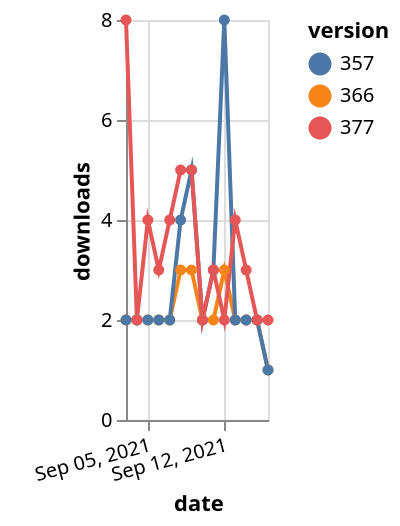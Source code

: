 {"$schema": "https://vega.github.io/schema/vega-lite/v5.json", "description": "A simple bar chart with embedded data.", "data": {"values": [{"date": "2021-09-03", "total": 2376, "delta": 2, "version": "366"}, {"date": "2021-09-04", "total": 2378, "delta": 2, "version": "366"}, {"date": "2021-09-05", "total": 2380, "delta": 2, "version": "366"}, {"date": "2021-09-06", "total": 2382, "delta": 2, "version": "366"}, {"date": "2021-09-07", "total": 2384, "delta": 2, "version": "366"}, {"date": "2021-09-08", "total": 2387, "delta": 3, "version": "366"}, {"date": "2021-09-09", "total": 2390, "delta": 3, "version": "366"}, {"date": "2021-09-10", "total": 2392, "delta": 2, "version": "366"}, {"date": "2021-09-11", "total": 2394, "delta": 2, "version": "366"}, {"date": "2021-09-12", "total": 2397, "delta": 3, "version": "366"}, {"date": "2021-09-13", "total": 2399, "delta": 2, "version": "366"}, {"date": "2021-09-14", "total": 2401, "delta": 2, "version": "366"}, {"date": "2021-09-15", "total": 2403, "delta": 2, "version": "366"}, {"date": "2021-09-16", "total": 2404, "delta": 1, "version": "366"}, {"date": "2021-09-03", "total": 3424, "delta": 2, "version": "357"}, {"date": "2021-09-04", "total": 3426, "delta": 2, "version": "357"}, {"date": "2021-09-05", "total": 3428, "delta": 2, "version": "357"}, {"date": "2021-09-06", "total": 3430, "delta": 2, "version": "357"}, {"date": "2021-09-07", "total": 3432, "delta": 2, "version": "357"}, {"date": "2021-09-08", "total": 3436, "delta": 4, "version": "357"}, {"date": "2021-09-09", "total": 3441, "delta": 5, "version": "357"}, {"date": "2021-09-10", "total": 3443, "delta": 2, "version": "357"}, {"date": "2021-09-11", "total": 3446, "delta": 3, "version": "357"}, {"date": "2021-09-12", "total": 3454, "delta": 8, "version": "357"}, {"date": "2021-09-13", "total": 3456, "delta": 2, "version": "357"}, {"date": "2021-09-14", "total": 3458, "delta": 2, "version": "357"}, {"date": "2021-09-15", "total": 3460, "delta": 2, "version": "357"}, {"date": "2021-09-16", "total": 3461, "delta": 1, "version": "357"}, {"date": "2021-09-03", "total": 3095, "delta": 8, "version": "377"}, {"date": "2021-09-04", "total": 3097, "delta": 2, "version": "377"}, {"date": "2021-09-05", "total": 3101, "delta": 4, "version": "377"}, {"date": "2021-09-06", "total": 3104, "delta": 3, "version": "377"}, {"date": "2021-09-07", "total": 3108, "delta": 4, "version": "377"}, {"date": "2021-09-08", "total": 3113, "delta": 5, "version": "377"}, {"date": "2021-09-09", "total": 3118, "delta": 5, "version": "377"}, {"date": "2021-09-10", "total": 3120, "delta": 2, "version": "377"}, {"date": "2021-09-11", "total": 3123, "delta": 3, "version": "377"}, {"date": "2021-09-12", "total": 3125, "delta": 2, "version": "377"}, {"date": "2021-09-13", "total": 3129, "delta": 4, "version": "377"}, {"date": "2021-09-14", "total": 3132, "delta": 3, "version": "377"}, {"date": "2021-09-15", "total": 3134, "delta": 2, "version": "377"}, {"date": "2021-09-16", "total": 3136, "delta": 2, "version": "377"}]}, "width": "container", "mark": {"type": "line", "point": {"filled": true}}, "encoding": {"x": {"field": "date", "type": "temporal", "timeUnit": "yearmonthdate", "title": "date", "axis": {"labelAngle": -15}}, "y": {"field": "delta", "type": "quantitative", "title": "downloads"}, "color": {"field": "version", "type": "nominal"}, "tooltip": {"field": "delta"}}}